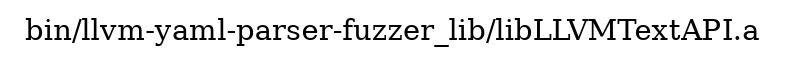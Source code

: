 digraph "bin/llvm-yaml-parser-fuzzer_lib/libLLVMTextAPI.a" {
	label="bin/llvm-yaml-parser-fuzzer_lib/libLLVMTextAPI.a";
	rankdir=LR;

}
